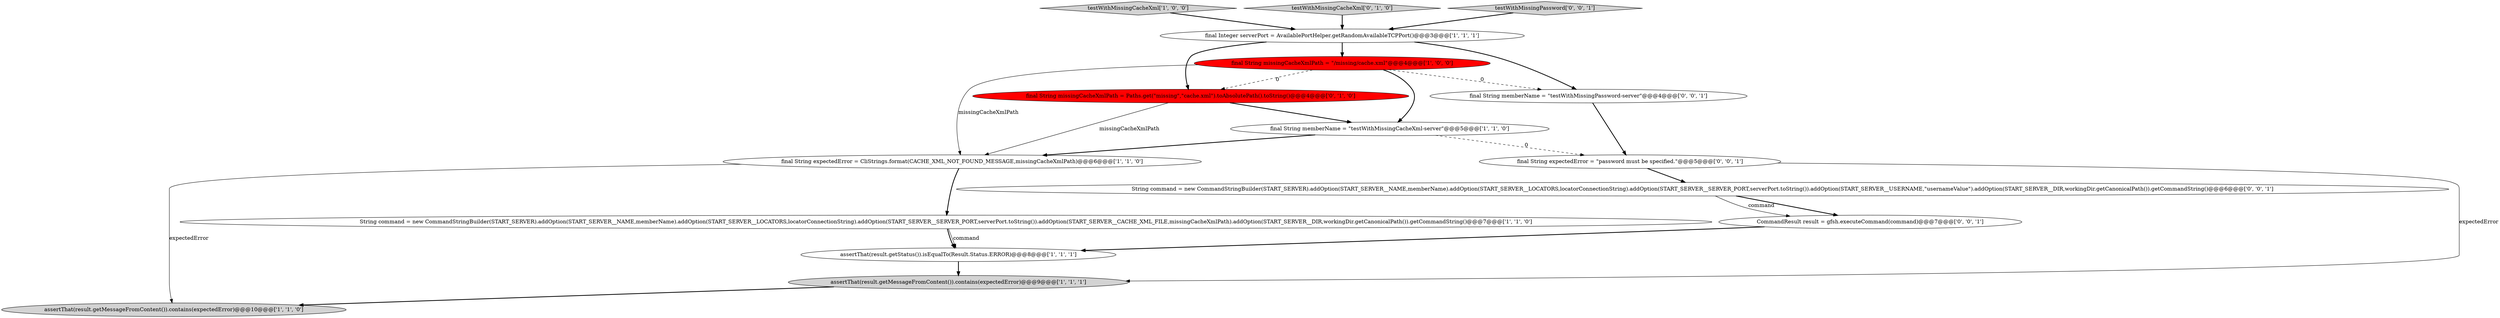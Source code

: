 digraph {
6 [style = filled, label = "final String expectedError = CliStrings.format(CACHE_XML_NOT_FOUND_MESSAGE,missingCacheXmlPath)@@@6@@@['1', '1', '0']", fillcolor = white, shape = ellipse image = "AAA0AAABBB1BBB"];
2 [style = filled, label = "final String memberName = \"testWithMissingCacheXml-server\"@@@5@@@['1', '1', '0']", fillcolor = white, shape = ellipse image = "AAA0AAABBB1BBB"];
9 [style = filled, label = "final String missingCacheXmlPath = Paths.get(\"missing\",\"cache.xml\").toAbsolutePath().toString()@@@4@@@['0', '1', '0']", fillcolor = red, shape = ellipse image = "AAA1AAABBB2BBB"];
4 [style = filled, label = "assertThat(result.getMessageFromContent()).contains(expectedError)@@@10@@@['1', '1', '0']", fillcolor = lightgray, shape = ellipse image = "AAA0AAABBB1BBB"];
15 [style = filled, label = "final String expectedError = \"password must be specified.\"@@@5@@@['0', '0', '1']", fillcolor = white, shape = ellipse image = "AAA0AAABBB3BBB"];
8 [style = filled, label = "final Integer serverPort = AvailablePortHelper.getRandomAvailableTCPPort()@@@3@@@['1', '1', '1']", fillcolor = white, shape = ellipse image = "AAA0AAABBB1BBB"];
5 [style = filled, label = "assertThat(result.getMessageFromContent()).contains(expectedError)@@@9@@@['1', '1', '1']", fillcolor = lightgray, shape = ellipse image = "AAA0AAABBB1BBB"];
0 [style = filled, label = "testWithMissingCacheXml['1', '0', '0']", fillcolor = lightgray, shape = diamond image = "AAA0AAABBB1BBB"];
1 [style = filled, label = "String command = new CommandStringBuilder(START_SERVER).addOption(START_SERVER__NAME,memberName).addOption(START_SERVER__LOCATORS,locatorConnectionString).addOption(START_SERVER__SERVER_PORT,serverPort.toString()).addOption(START_SERVER__CACHE_XML_FILE,missingCacheXmlPath).addOption(START_SERVER__DIR,workingDir.getCanonicalPath()).getCommandString()@@@7@@@['1', '1', '0']", fillcolor = white, shape = ellipse image = "AAA0AAABBB1BBB"];
10 [style = filled, label = "testWithMissingCacheXml['0', '1', '0']", fillcolor = lightgray, shape = diamond image = "AAA0AAABBB2BBB"];
3 [style = filled, label = "assertThat(result.getStatus()).isEqualTo(Result.Status.ERROR)@@@8@@@['1', '1', '1']", fillcolor = white, shape = ellipse image = "AAA0AAABBB1BBB"];
13 [style = filled, label = "String command = new CommandStringBuilder(START_SERVER).addOption(START_SERVER__NAME,memberName).addOption(START_SERVER__LOCATORS,locatorConnectionString).addOption(START_SERVER__SERVER_PORT,serverPort.toString()).addOption(START_SERVER__USERNAME,\"usernameValue\").addOption(START_SERVER__DIR,workingDir.getCanonicalPath()).getCommandString()@@@6@@@['0', '0', '1']", fillcolor = white, shape = ellipse image = "AAA0AAABBB3BBB"];
12 [style = filled, label = "CommandResult result = gfsh.executeCommand(command)@@@7@@@['0', '0', '1']", fillcolor = white, shape = ellipse image = "AAA0AAABBB3BBB"];
14 [style = filled, label = "testWithMissingPassword['0', '0', '1']", fillcolor = lightgray, shape = diamond image = "AAA0AAABBB3BBB"];
7 [style = filled, label = "final String missingCacheXmlPath = \"/missing/cache.xml\"@@@4@@@['1', '0', '0']", fillcolor = red, shape = ellipse image = "AAA1AAABBB1BBB"];
11 [style = filled, label = "final String memberName = \"testWithMissingPassword-server\"@@@4@@@['0', '0', '1']", fillcolor = white, shape = ellipse image = "AAA0AAABBB3BBB"];
15->13 [style = bold, label=""];
7->6 [style = solid, label="missingCacheXmlPath"];
9->2 [style = bold, label=""];
2->6 [style = bold, label=""];
1->3 [style = solid, label="command"];
1->3 [style = bold, label=""];
7->11 [style = dashed, label="0"];
9->6 [style = solid, label="missingCacheXmlPath"];
11->15 [style = bold, label=""];
8->7 [style = bold, label=""];
2->15 [style = dashed, label="0"];
6->1 [style = bold, label=""];
3->5 [style = bold, label=""];
13->12 [style = bold, label=""];
6->4 [style = solid, label="expectedError"];
10->8 [style = bold, label=""];
7->9 [style = dashed, label="0"];
7->2 [style = bold, label=""];
5->4 [style = bold, label=""];
0->8 [style = bold, label=""];
8->9 [style = bold, label=""];
13->12 [style = solid, label="command"];
14->8 [style = bold, label=""];
12->3 [style = bold, label=""];
8->11 [style = bold, label=""];
15->5 [style = solid, label="expectedError"];
}
